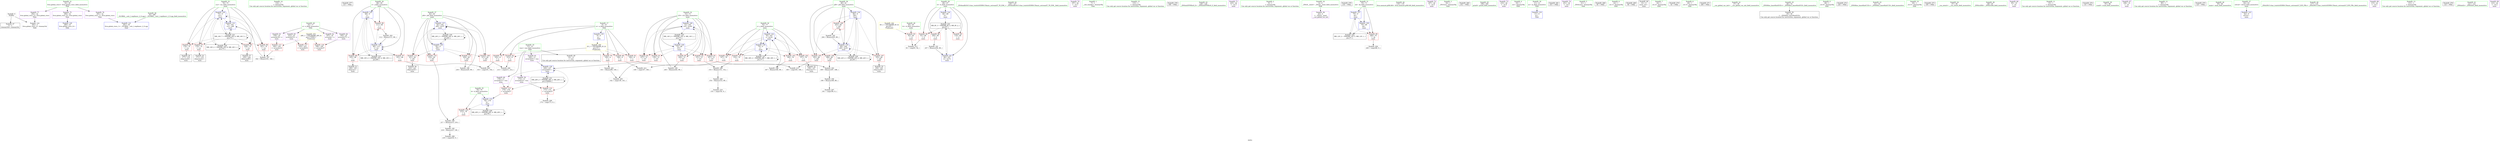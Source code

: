 digraph "SVFG" {
	label="SVFG";

	Node0x561cf7c30bc0 [shape=record,color=grey,label="{NodeID: 0\nNullPtr}"];
	Node0x561cf7c30bc0 -> Node0x561cf7c4cb10[style=solid];
	Node0x561cf7c30bc0 -> Node0x561cf7c52a00[style=solid];
	Node0x561cf7c4d4f0 [shape=record,color=red,label="{NodeID: 97\n170\<--74\n\<--cur\nmain\n}"];
	Node0x561cf7c4d4f0 -> Node0x561cf7c4e0a0[style=solid];
	Node0x561cf7c314b0 [shape=record,color=green,label="{NodeID: 14\n132\<--1\n\<--dummyObj\nCan only get source location for instruction, argument, global var or function.}"];
	Node0x561cf7c75530 [shape=record,color=black,label="{NodeID: 277\n125 = PHI()\n}"];
	Node0x561cf7c507e0 [shape=record,color=grey,label="{NodeID: 194\n190 = Binary(189, 89, )\n}"];
	Node0x561cf7c507e0 -> Node0x561cf7c58820[style=solid];
	Node0x561cf7c4d030 [shape=record,color=red,label="{NodeID: 111\n221\<--82\n\<--j44\nmain\n}"];
	Node0x561cf7c4d030 -> Node0x561cf7c4e310[style=solid];
	Node0x561cf7c32a50 [shape=record,color=green,label="{NodeID: 28\n64\<--65\ntt\<--tt_field_insensitive\nmain\n}"];
	Node0x561cf7c32a50 -> Node0x561cf7c4f990[style=solid];
	Node0x561cf7c589a0 [shape=record,color=grey,label="{NodeID: 208\n219 = cmp(218, 9, )\n}"];
	Node0x561cf7c52ca0 [shape=record,color=blue,label="{NodeID: 125\n68\<--9\ni\<--\nmain\n}"];
	Node0x561cf7c52ca0 -> Node0x561cf7c4fcd0[style=dashed];
	Node0x561cf7c52ca0 -> Node0x561cf7c4fda0[style=dashed];
	Node0x561cf7c52ca0 -> Node0x561cf7c4fe70[style=dashed];
	Node0x561cf7c52ca0 -> Node0x561cf7c52d70[style=dashed];
	Node0x561cf7c52ca0 -> Node0x561cf7c61ea0[style=dashed];
	Node0x561cf7c4c610 [shape=record,color=green,label="{NodeID: 42\n126\<--127\n_ZSt4endlIcSt11char_traitsIcEERSt13basic_ostreamIT_T0_ES6_\<--_ZSt4endlIcSt11char_traitsIcEERSt13basic_ostreamIT_T0_ES6__field_insensitive\n}"];
	Node0x561cf7c619a0 [shape=record,color=black,label="{NodeID: 222\nMR_8V_3 = PHI(MR_8V_4, MR_8V_2, )\npts\{67 \}\n}"];
	Node0x561cf7c619a0 -> Node0x561cf7c4fa60[style=dashed];
	Node0x561cf7c619a0 -> Node0x561cf7c4fb30[style=dashed];
	Node0x561cf7c619a0 -> Node0x561cf7c4fc00[style=dashed];
	Node0x561cf7c619a0 -> Node0x561cf7c539a0[style=dashed];
	Node0x561cf7c53800 [shape=record,color=blue,label="{NodeID: 139\n240\<--237\narrayidx61\<--\nmain\n}"];
	Node0x561cf7c53800 -> Node0x561cf7c4d2a0[style=dashed];
	Node0x561cf7c53800 -> Node0x561cf7c52440[style=dashed];
	Node0x561cf7c53800 -> Node0x561cf7c53800[style=dashed];
	Node0x561cf7c53800 -> Node0x561cf7c646a0[style=dashed];
	Node0x561cf7c4e310 [shape=record,color=black,label="{NodeID: 56\n222\<--221\nidxprom52\<--\nmain\n}"];
	Node0x561cf7c4ee70 [shape=record,color=purple,label="{NodeID: 70\n197\<--26\n\<--.str.3\nmain\n}"];
	Node0x561cf7c4fa60 [shape=record,color=red,label="{NodeID: 84\n91\<--66\n\<--it\nmain\n}"];
	Node0x561cf7c4fa60 -> Node0x561cf7c59120[style=solid];
	Node0x561cf7c2fcd0 [shape=record,color=green,label="{NodeID: 1\n7\<--1\n__dso_handle\<--dummyObj\nGlob }"];
	Node0x561cf7c4d5c0 [shape=record,color=red,label="{NodeID: 98\n176\<--74\n\<--cur\nmain\n}"];
	Node0x561cf7c4d5c0 -> Node0x561cf7c4e170[style=solid];
	Node0x561cf7c32240 [shape=record,color=green,label="{NodeID: 15\n133\<--1\n\<--dummyObj\nCan only get source location for instruction, argument, global var or function.}"];
	Node0x561cf7c75600 [shape=record,color=black,label="{NodeID: 278\n198 = PHI()\n}"];
	Node0x561cf7c50960 [shape=record,color=grey,label="{NodeID: 195\n218 = Binary(217, 89, )\n}"];
	Node0x561cf7c50960 -> Node0x561cf7c589a0[style=solid];
	Node0x561cf7c4d100 [shape=record,color=red,label="{NodeID: 112\n229\<--82\n\<--j44\nmain\n}"];
	Node0x561cf7c4d100 -> Node0x561cf7c50f60[style=solid];
	Node0x561cf7c32b20 [shape=record,color=green,label="{NodeID: 29\n66\<--67\nit\<--it_field_insensitive\nmain\n}"];
	Node0x561cf7c32b20 -> Node0x561cf7c4fa60[style=solid];
	Node0x561cf7c32b20 -> Node0x561cf7c4fb30[style=solid];
	Node0x561cf7c32b20 -> Node0x561cf7c4fc00[style=solid];
	Node0x561cf7c32b20 -> Node0x561cf7c52bd0[style=solid];
	Node0x561cf7c32b20 -> Node0x561cf7c539a0[style=solid];
	Node0x561cf7c58b20 [shape=record,color=grey,label="{NodeID: 209\n174 = cmp(173, 9, )\n}"];
	Node0x561cf7c52d70 [shape=record,color=blue,label="{NodeID: 126\n68\<--112\ni\<--inc\nmain\n}"];
	Node0x561cf7c52d70 -> Node0x561cf7c4fcd0[style=dashed];
	Node0x561cf7c52d70 -> Node0x561cf7c4fda0[style=dashed];
	Node0x561cf7c52d70 -> Node0x561cf7c4fe70[style=dashed];
	Node0x561cf7c52d70 -> Node0x561cf7c52d70[style=dashed];
	Node0x561cf7c52d70 -> Node0x561cf7c61ea0[style=dashed];
	Node0x561cf7c4c710 [shape=record,color=green,label="{NodeID: 43\n128\<--129\n_ZNSolsEPFRSoS_E\<--_ZNSolsEPFRSoS_E_field_insensitive\n}"];
	Node0x561cf7c61ea0 [shape=record,color=black,label="{NodeID: 223\nMR_10V_2 = PHI(MR_10V_4, MR_10V_1, )\npts\{69 \}\n}"];
	Node0x561cf7c61ea0 -> Node0x561cf7c52ca0[style=dashed];
	Node0x561cf7c538d0 [shape=record,color=blue,label="{NodeID: 140\n72\<--245\ni10\<--inc64\nmain\n}"];
	Node0x561cf7c538d0 -> Node0x561cf7c50010[style=dashed];
	Node0x561cf7c538d0 -> Node0x561cf7c500e0[style=dashed];
	Node0x561cf7c538d0 -> Node0x561cf7c501b0[style=dashed];
	Node0x561cf7c538d0 -> Node0x561cf7c50280[style=dashed];
	Node0x561cf7c538d0 -> Node0x561cf7c50350[style=dashed];
	Node0x561cf7c538d0 -> Node0x561cf7c538d0[style=dashed];
	Node0x561cf7c538d0 -> Node0x561cf7c628a0[style=dashed];
	Node0x561cf7c4e3e0 [shape=record,color=black,label="{NodeID: 57\n239\<--238\nidxprom60\<--\nmain\n}"];
	Node0x561cf7c4ef40 [shape=record,color=purple,label="{NodeID: 71\n225\<--26\n\<--.str.3\nmain\n}"];
	Node0x561cf7c4fb30 [shape=record,color=red,label="{NodeID: 85\n119\<--66\n\<--it\nmain\n}"];
	Node0x561cf7c31010 [shape=record,color=green,label="{NodeID: 2\n9\<--1\n\<--dummyObj\nCan only get source location for instruction, argument, global var or function.}"];
	Node0x561cf7c4d690 [shape=record,color=red,label="{NodeID: 99\n238\<--74\n\<--cur\nmain\n}"];
	Node0x561cf7c4d690 -> Node0x561cf7c4e3e0[style=solid];
	Node0x561cf7c32310 [shape=record,color=green,label="{NodeID: 16\n4\<--6\n_ZStL8__ioinit\<--_ZStL8__ioinit_field_insensitive\nGlob }"];
	Node0x561cf7c32310 -> Node0x561cf7c4e4b0[style=solid];
	Node0x561cf7c756d0 [shape=record,color=black,label="{NodeID: 279\n234 = PHI()\n}"];
	Node0x561cf7c50ae0 [shape=record,color=grey,label="{NodeID: 196\n217 = Binary(215, 216, )\n}"];
	Node0x561cf7c50ae0 -> Node0x561cf7c50960[style=solid];
	Node0x561cf7c4d1d0 [shape=record,color=red,label="{NodeID: 113\n160\<--159\n\<--arrayidx18\nmain\n}"];
	Node0x561cf7c4d1d0 -> Node0x561cf7c50c60[style=solid];
	Node0x561cf7c32bf0 [shape=record,color=green,label="{NodeID: 30\n68\<--69\ni\<--i_field_insensitive\nmain\n}"];
	Node0x561cf7c32bf0 -> Node0x561cf7c4fcd0[style=solid];
	Node0x561cf7c32bf0 -> Node0x561cf7c4fda0[style=solid];
	Node0x561cf7c32bf0 -> Node0x561cf7c4fe70[style=solid];
	Node0x561cf7c32bf0 -> Node0x561cf7c52ca0[style=solid];
	Node0x561cf7c32bf0 -> Node0x561cf7c52d70[style=solid];
	Node0x561cf7c58ca0 [shape=record,color=grey,label="{NodeID: 210\n155 = cmp(154, 9, )\n}"];
	Node0x561cf7c52e40 [shape=record,color=blue,label="{NodeID: 127\n70\<--9\nok\<--\nmain\n}"];
	Node0x561cf7c52e40 -> Node0x561cf7c4ff40[style=dashed];
	Node0x561cf7c52e40 -> Node0x561cf7c53730[style=dashed];
	Node0x561cf7c52e40 -> Node0x561cf7c623a0[style=dashed];
	Node0x561cf7c4c810 [shape=record,color=green,label="{NodeID: 44\n134\<--135\nllvm.memset.p0i8.i64\<--llvm.memset.p0i8.i64_field_insensitive\n}"];
	Node0x561cf7c623a0 [shape=record,color=black,label="{NodeID: 224\nMR_12V_2 = PHI(MR_12V_5, MR_12V_1, )\npts\{71 \}\n}"];
	Node0x561cf7c623a0 -> Node0x561cf7c52e40[style=dashed];
	Node0x561cf7c539a0 [shape=record,color=blue,label="{NodeID: 141\n66\<--257\nit\<--inc72\nmain\n}"];
	Node0x561cf7c539a0 -> Node0x561cf7c619a0[style=dashed];
	Node0x561cf7c4e4b0 [shape=record,color=purple,label="{NodeID: 58\n43\<--4\n\<--_ZStL8__ioinit\n__cxx_global_var_init\n}"];
	Node0x561cf7c4f010 [shape=record,color=purple,label="{NodeID: 72\n207\<--28\n\<--.str.4\nmain\n}"];
	Node0x561cf7c4fc00 [shape=record,color=red,label="{NodeID: 86\n256\<--66\n\<--it\nmain\n}"];
	Node0x561cf7c4fc00 -> Node0x561cf7c56010[style=solid];
	Node0x561cf7c310a0 [shape=record,color=green,label="{NodeID: 3\n18\<--1\n_ZSt3cin\<--dummyObj\nGlob }"];
	Node0x561cf7c4d760 [shape=record,color=red,label="{NodeID: 100\n147\<--76\n\<--j\nmain\n}"];
	Node0x561cf7c4d760 -> Node0x561cf7c58fa0[style=solid];
	Node0x561cf7c323e0 [shape=record,color=green,label="{NodeID: 17\n8\<--10\nn\<--n_field_insensitive\nGlob }"];
	Node0x561cf7c323e0 -> Node0x561cf7c4f580[style=solid];
	Node0x561cf7c323e0 -> Node0x561cf7c4f650[style=solid];
	Node0x561cf7c323e0 -> Node0x561cf7c4f720[style=solid];
	Node0x561cf7c323e0 -> Node0x561cf7c4f7f0[style=solid];
	Node0x561cf7c323e0 -> Node0x561cf7c4f8c0[style=solid];
	Node0x561cf7c323e0 -> Node0x561cf7c52630[style=solid];
	Node0x561cf7c757d0 [shape=record,color=black,label="{NodeID: 280\n252 = PHI()\n}"];
	Node0x561cf7c50c60 [shape=record,color=grey,label="{NodeID: 197\n162 = Binary(161, 160, )\n}"];
	Node0x561cf7c50c60 -> Node0x561cf7c53180[style=solid];
	Node0x561cf7c4d2a0 [shape=record,color=red,label="{NodeID: 114\n173\<--172\n\<--arrayidx23\nmain\n}"];
	Node0x561cf7c4d2a0 -> Node0x561cf7c58b20[style=solid];
	Node0x561cf7c32cc0 [shape=record,color=green,label="{NodeID: 31\n70\<--71\nok\<--ok_field_insensitive\nmain\n}"];
	Node0x561cf7c32cc0 -> Node0x561cf7c4ff40[style=solid];
	Node0x561cf7c32cc0 -> Node0x561cf7c52e40[style=solid];
	Node0x561cf7c32cc0 -> Node0x561cf7c53730[style=solid];
	Node0x561cf7c58e20 [shape=record,color=grey,label="{NodeID: 211\n185 = cmp(183, 184, )\n}"];
	Node0x561cf7c52f10 [shape=record,color=blue,label="{NodeID: 128\n72\<--89\ni10\<--\nmain\n}"];
	Node0x561cf7c52f10 -> Node0x561cf7c50010[style=dashed];
	Node0x561cf7c52f10 -> Node0x561cf7c500e0[style=dashed];
	Node0x561cf7c52f10 -> Node0x561cf7c501b0[style=dashed];
	Node0x561cf7c52f10 -> Node0x561cf7c50280[style=dashed];
	Node0x561cf7c52f10 -> Node0x561cf7c50350[style=dashed];
	Node0x561cf7c52f10 -> Node0x561cf7c538d0[style=dashed];
	Node0x561cf7c52f10 -> Node0x561cf7c628a0[style=dashed];
	Node0x561cf7c4c910 [shape=record,color=green,label="{NodeID: 45\n199\<--200\nprintf\<--printf_field_insensitive\n}"];
	Node0x561cf7c628a0 [shape=record,color=black,label="{NodeID: 225\nMR_14V_2 = PHI(MR_14V_4, MR_14V_1, )\npts\{73 \}\n}"];
	Node0x561cf7c628a0 -> Node0x561cf7c52f10[style=dashed];
	Node0x561cf7c4e580 [shape=record,color=purple,label="{NodeID: 59\n172\<--13\narrayidx23\<--was\nmain\n}"];
	Node0x561cf7c4e580 -> Node0x561cf7c4d2a0[style=solid];
	Node0x561cf7c4f0e0 [shape=record,color=purple,label="{NodeID: 73\n233\<--28\n\<--.str.4\nmain\n}"];
	Node0x561cf7c69150 [shape=record,color=yellow,style=double,label="{NodeID: 253\n28V_1 = ENCHI(MR_28V_0)\npts\{170000 \}\nFun[main]}"];
	Node0x561cf7c69150 -> Node0x561cf7c4d1d0[style=dashed];
	Node0x561cf7c69150 -> Node0x561cf7c524d0[style=dashed];
	Node0x561cf7c69150 -> Node0x561cf7c52560[style=dashed];
	Node0x561cf7c4fcd0 [shape=record,color=red,label="{NodeID: 87\n101\<--68\n\<--i\nmain\n}"];
	Node0x561cf7c4fcd0 -> Node0x561cf7c58220[style=solid];
	Node0x561cf7c32040 [shape=record,color=green,label="{NodeID: 4\n19\<--1\n.str\<--dummyObj\nGlob }"];
	Node0x561cf7c4d830 [shape=record,color=red,label="{NodeID: 101\n152\<--76\n\<--j\nmain\n}"];
	Node0x561cf7c4d830 -> Node0x561cf7c55d10[style=solid];
	Node0x561cf7c331e0 [shape=record,color=green,label="{NodeID: 18\n11\<--12\nm\<--m_field_insensitive\nGlob }"];
	Node0x561cf7c331e0 -> Node0x561cf7c52700[style=solid];
	Node0x561cf7c75930 [shape=record,color=black,label="{NodeID: 281\n253 = PHI()\n}"];
	Node0x561cf7c50de0 [shape=record,color=grey,label="{NodeID: 198\n167 = Binary(166, 89, )\n}"];
	Node0x561cf7c50de0 -> Node0x561cf7c53250[style=solid];
	Node0x561cf7c52440 [shape=record,color=red,label="{NodeID: 115\n179\<--178\n\<--arrayidx27\nmain\n}"];
	Node0x561cf7c52440 -> Node0x561cf7c53320[style=solid];
	Node0x561cf7c4be80 [shape=record,color=green,label="{NodeID: 32\n72\<--73\ni10\<--i10_field_insensitive\nmain\n}"];
	Node0x561cf7c4be80 -> Node0x561cf7c50010[style=solid];
	Node0x561cf7c4be80 -> Node0x561cf7c500e0[style=solid];
	Node0x561cf7c4be80 -> Node0x561cf7c501b0[style=solid];
	Node0x561cf7c4be80 -> Node0x561cf7c50280[style=solid];
	Node0x561cf7c4be80 -> Node0x561cf7c50350[style=solid];
	Node0x561cf7c4be80 -> Node0x561cf7c52f10[style=solid];
	Node0x561cf7c4be80 -> Node0x561cf7c538d0[style=solid];
	Node0x561cf7c58fa0 [shape=record,color=grey,label="{NodeID: 212\n149 = cmp(147, 148, )\n}"];
	Node0x561cf7c52fe0 [shape=record,color=blue,label="{NodeID: 129\n74\<--9\ncur\<--\nmain\n}"];
	Node0x561cf7c52fe0 -> Node0x561cf7c4d420[style=dashed];
	Node0x561cf7c52fe0 -> Node0x561cf7c4d4f0[style=dashed];
	Node0x561cf7c52fe0 -> Node0x561cf7c4d5c0[style=dashed];
	Node0x561cf7c52fe0 -> Node0x561cf7c4d690[style=dashed];
	Node0x561cf7c52fe0 -> Node0x561cf7c52fe0[style=dashed];
	Node0x561cf7c52fe0 -> Node0x561cf7c53180[style=dashed];
	Node0x561cf7c52fe0 -> Node0x561cf7c614a0[style=dashed];
	Node0x561cf7c52fe0 -> Node0x561cf7c62da0[style=dashed];
	Node0x561cf7c4ca10 [shape=record,color=green,label="{NodeID: 46\n34\<--286\n_GLOBAL__sub_I_vepifanov_2_0.cpp\<--_GLOBAL__sub_I_vepifanov_2_0.cpp_field_insensitive\n}"];
	Node0x561cf7c4ca10 -> Node0x561cf7c52900[style=solid];
	Node0x561cf7c62da0 [shape=record,color=black,label="{NodeID: 226\nMR_16V_2 = PHI(MR_16V_8, MR_16V_1, )\npts\{75 \}\n}"];
	Node0x561cf7c62da0 -> Node0x561cf7c52fe0[style=dashed];
	Node0x561cf7c62da0 -> Node0x561cf7c62da0[style=dashed];
	Node0x561cf7c4e650 [shape=record,color=purple,label="{NodeID: 60\n178\<--13\narrayidx27\<--was\nmain\n}"];
	Node0x561cf7c4e650 -> Node0x561cf7c52440[style=solid];
	Node0x561cf7c673a0 [shape=record,color=yellow,style=double,label="{NodeID: 240\n2V_1 = ENCHI(MR_2V_0)\npts\{10 \}\nFun[main]}"];
	Node0x561cf7c673a0 -> Node0x561cf7c4f580[style=dashed];
	Node0x561cf7c673a0 -> Node0x561cf7c4f650[style=dashed];
	Node0x561cf7c673a0 -> Node0x561cf7c4f720[style=dashed];
	Node0x561cf7c673a0 -> Node0x561cf7c4f7f0[style=dashed];
	Node0x561cf7c673a0 -> Node0x561cf7c4f8c0[style=dashed];
	Node0x561cf7c4f1b0 [shape=record,color=purple,label="{NodeID: 74\n251\<--30\n\<--.str.5\nmain\n}"];
	Node0x561cf7c4fda0 [shape=record,color=red,label="{NodeID: 88\n105\<--68\n\<--i\nmain\n}"];
	Node0x561cf7c4fda0 -> Node0x561cf7c4df00[style=solid];
	Node0x561cf7c320d0 [shape=record,color=green,label="{NodeID: 5\n21\<--1\n_ZSt4cout\<--dummyObj\nGlob }"];
	Node0x561cf7c74bd0 [shape=record,color=black,label="{NodeID: 268\n85 = PHI()\n}"];
	Node0x561cf7c4d900 [shape=record,color=red,label="{NodeID: 102\n157\<--76\n\<--j\nmain\n}"];
	Node0x561cf7c4d900 -> Node0x561cf7c4dfd0[style=solid];
	Node0x561cf7c332b0 [shape=record,color=green,label="{NodeID: 19\n13\<--15\nwas\<--was_field_insensitive\nGlob }"];
	Node0x561cf7c332b0 -> Node0x561cf7c4dd00[style=solid];
	Node0x561cf7c332b0 -> Node0x561cf7c4e580[style=solid];
	Node0x561cf7c332b0 -> Node0x561cf7c4e650[style=solid];
	Node0x561cf7c332b0 -> Node0x561cf7c4e720[style=solid];
	Node0x561cf7c50f60 [shape=record,color=grey,label="{NodeID: 199\n230 = Binary(229, 89, )\n}"];
	Node0x561cf7c50f60 -> Node0x561cf7c53660[style=solid];
	Node0x561cf7c524d0 [shape=record,color=red,label="{NodeID: 116\n196\<--195\n\<--arrayidx37\nmain\n}"];
	Node0x561cf7c4bf10 [shape=record,color=green,label="{NodeID: 33\n74\<--75\ncur\<--cur_field_insensitive\nmain\n}"];
	Node0x561cf7c4bf10 -> Node0x561cf7c4d420[style=solid];
	Node0x561cf7c4bf10 -> Node0x561cf7c4d4f0[style=solid];
	Node0x561cf7c4bf10 -> Node0x561cf7c4d5c0[style=solid];
	Node0x561cf7c4bf10 -> Node0x561cf7c4d690[style=solid];
	Node0x561cf7c4bf10 -> Node0x561cf7c52fe0[style=solid];
	Node0x561cf7c4bf10 -> Node0x561cf7c53180[style=solid];
	Node0x561cf7c59120 [shape=record,color=grey,label="{NodeID: 213\n93 = cmp(91, 92, )\n}"];
	Node0x561cf7c530b0 [shape=record,color=blue,label="{NodeID: 130\n76\<--9\nj\<--\nmain\n}"];
	Node0x561cf7c530b0 -> Node0x561cf7c4d760[style=dashed];
	Node0x561cf7c530b0 -> Node0x561cf7c4d830[style=dashed];
	Node0x561cf7c530b0 -> Node0x561cf7c4d900[style=dashed];
	Node0x561cf7c530b0 -> Node0x561cf7c4d9d0[style=dashed];
	Node0x561cf7c530b0 -> Node0x561cf7c530b0[style=dashed];
	Node0x561cf7c530b0 -> Node0x561cf7c53250[style=dashed];
	Node0x561cf7c530b0 -> Node0x561cf7c632a0[style=dashed];
	Node0x561cf7c4cb10 [shape=record,color=black,label="{NodeID: 47\n2\<--3\ndummyVal\<--dummyVal\n}"];
	Node0x561cf7c632a0 [shape=record,color=black,label="{NodeID: 227\nMR_18V_2 = PHI(MR_18V_7, MR_18V_1, )\npts\{77 \}\n}"];
	Node0x561cf7c632a0 -> Node0x561cf7c530b0[style=dashed];
	Node0x561cf7c632a0 -> Node0x561cf7c632a0[style=dashed];
	Node0x561cf7c4e720 [shape=record,color=purple,label="{NodeID: 61\n240\<--13\narrayidx61\<--was\nmain\n}"];
	Node0x561cf7c4e720 -> Node0x561cf7c53800[style=solid];
	Node0x561cf7c4f280 [shape=record,color=purple,label="{NodeID: 75\n290\<--32\nllvm.global_ctors_0\<--llvm.global_ctors\nGlob }"];
	Node0x561cf7c4f280 -> Node0x561cf7c52800[style=solid];
	Node0x561cf7c4fe70 [shape=record,color=red,label="{NodeID: 89\n111\<--68\n\<--i\nmain\n}"];
	Node0x561cf7c4fe70 -> Node0x561cf7c580e0[style=solid];
	Node0x561cf7c30de0 [shape=record,color=green,label="{NodeID: 6\n22\<--1\n.str.1\<--dummyObj\nGlob }"];
	Node0x561cf7c74cd0 [shape=record,color=black,label="{NodeID: 269\n96 = PHI()\n}"];
	Node0x561cf7c4d9d0 [shape=record,color=red,label="{NodeID: 103\n166\<--76\n\<--j\nmain\n}"];
	Node0x561cf7c4d9d0 -> Node0x561cf7c50de0[style=solid];
	Node0x561cf7c33380 [shape=record,color=green,label="{NodeID: 20\n16\<--17\nx\<--x_field_insensitive\nGlob }"];
	Node0x561cf7c33380 -> Node0x561cf7c4e7f0[style=solid];
	Node0x561cf7c33380 -> Node0x561cf7c4e8c0[style=solid];
	Node0x561cf7c33380 -> Node0x561cf7c4e990[style=solid];
	Node0x561cf7c33380 -> Node0x561cf7c4ea60[style=solid];
	Node0x561cf7c510e0 [shape=record,color=grey,label="{NodeID: 200\n154 = Binary(153, 89, )\n}"];
	Node0x561cf7c510e0 -> Node0x561cf7c58ca0[style=solid];
	Node0x561cf7c52560 [shape=record,color=red,label="{NodeID: 117\n224\<--223\n\<--arrayidx53\nmain\n}"];
	Node0x561cf7c4bfa0 [shape=record,color=green,label="{NodeID: 34\n76\<--77\nj\<--j_field_insensitive\nmain\n}"];
	Node0x561cf7c4bfa0 -> Node0x561cf7c4d760[style=solid];
	Node0x561cf7c4bfa0 -> Node0x561cf7c4d830[style=solid];
	Node0x561cf7c4bfa0 -> Node0x561cf7c4d900[style=solid];
	Node0x561cf7c4bfa0 -> Node0x561cf7c4d9d0[style=solid];
	Node0x561cf7c4bfa0 -> Node0x561cf7c530b0[style=solid];
	Node0x561cf7c4bfa0 -> Node0x561cf7c53250[style=solid];
	Node0x561cf7c53180 [shape=record,color=blue,label="{NodeID: 131\n74\<--162\ncur\<--add\nmain\n}"];
	Node0x561cf7c53180 -> Node0x561cf7c614a0[style=dashed];
	Node0x561cf7c4dc30 [shape=record,color=black,label="{NodeID: 48\n61\<--9\nmain_ret\<--\nmain\n}"];
	Node0x561cf7c637a0 [shape=record,color=black,label="{NodeID: 228\nMR_20V_2 = PHI(MR_20V_4, MR_20V_1, )\npts\{79 \}\n}"];
	Node0x561cf7c637a0 -> Node0x561cf7c53320[style=dashed];
	Node0x561cf7c637a0 -> Node0x561cf7c637a0[style=dashed];
	Node0x561cf7c4e7f0 [shape=record,color=purple,label="{NodeID: 62\n107\<--16\narrayidx\<--x\nmain\n}"];
	Node0x561cf7c67fa0 [shape=record,color=yellow,style=double,label="{NodeID: 242\n6V_1 = ENCHI(MR_6V_0)\npts\{65 \}\nFun[main]}"];
	Node0x561cf7c67fa0 -> Node0x561cf7c4f990[style=dashed];
	Node0x561cf7c4f380 [shape=record,color=purple,label="{NodeID: 76\n291\<--32\nllvm.global_ctors_1\<--llvm.global_ctors\nGlob }"];
	Node0x561cf7c4f380 -> Node0x561cf7c52900[style=solid];
	Node0x561cf7c4ff40 [shape=record,color=red,label="{NodeID: 90\n248\<--70\n\<--ok\nmain\n}"];
	Node0x561cf7c4ff40 -> Node0x561cf7c583a0[style=solid];
	Node0x561cf7c30e70 [shape=record,color=green,label="{NodeID: 7\n24\<--1\n.str.2\<--dummyObj\nGlob }"];
	Node0x561cf7c74dd0 [shape=record,color=black,label="{NodeID: 270\n44 = PHI()\n}"];
	Node0x561cf7c4daa0 [shape=record,color=red,label="{NodeID: 104\n215\<--78\n\<--k\nmain\n}"];
	Node0x561cf7c4daa0 -> Node0x561cf7c50ae0[style=solid];
	Node0x561cf7c33450 [shape=record,color=green,label="{NodeID: 21\n32\<--36\nllvm.global_ctors\<--llvm.global_ctors_field_insensitive\nGlob }"];
	Node0x561cf7c33450 -> Node0x561cf7c4f280[style=solid];
	Node0x561cf7c33450 -> Node0x561cf7c4f380[style=solid];
	Node0x561cf7c33450 -> Node0x561cf7c4f480[style=solid];
	Node0x561cf7c51260 [shape=record,color=grey,label="{NodeID: 201\n141 = Binary(89, 140, )\n}"];
	Node0x561cf7c51260 -> Node0x561cf7c58520[style=solid];
	Node0x561cf7c52630 [shape=record,color=blue,label="{NodeID: 118\n8\<--9\nn\<--\nGlob }"];
	Node0x561cf7c52630 -> Node0x561cf7c673a0[style=dashed];
	Node0x561cf7c4c030 [shape=record,color=green,label="{NodeID: 35\n78\<--79\nk\<--k_field_insensitive\nmain\n}"];
	Node0x561cf7c4c030 -> Node0x561cf7c4daa0[style=solid];
	Node0x561cf7c4c030 -> Node0x561cf7c53320[style=solid];
	Node0x561cf7c53250 [shape=record,color=blue,label="{NodeID: 132\n76\<--167\nj\<--inc20\nmain\n}"];
	Node0x561cf7c53250 -> Node0x561cf7c4d760[style=dashed];
	Node0x561cf7c53250 -> Node0x561cf7c4d830[style=dashed];
	Node0x561cf7c53250 -> Node0x561cf7c4d900[style=dashed];
	Node0x561cf7c53250 -> Node0x561cf7c4d9d0[style=dashed];
	Node0x561cf7c53250 -> Node0x561cf7c530b0[style=dashed];
	Node0x561cf7c53250 -> Node0x561cf7c53250[style=dashed];
	Node0x561cf7c53250 -> Node0x561cf7c632a0[style=dashed];
	Node0x561cf7c4dd00 [shape=record,color=black,label="{NodeID: 49\n14\<--13\n\<--was\nCan only get source location for instruction, argument, global var or function.}"];
	Node0x561cf7c63ca0 [shape=record,color=black,label="{NodeID: 229\nMR_22V_2 = PHI(MR_22V_6, MR_22V_1, )\npts\{81 \}\n}"];
	Node0x561cf7c63ca0 -> Node0x561cf7c533f0[style=dashed];
	Node0x561cf7c63ca0 -> Node0x561cf7c63ca0[style=dashed];
	Node0x561cf7c4e8c0 [shape=record,color=purple,label="{NodeID: 63\n159\<--16\narrayidx18\<--x\nmain\n}"];
	Node0x561cf7c4e8c0 -> Node0x561cf7c4d1d0[style=solid];
	Node0x561cf7c4f480 [shape=record,color=purple,label="{NodeID: 77\n292\<--32\nllvm.global_ctors_2\<--llvm.global_ctors\nGlob }"];
	Node0x561cf7c4f480 -> Node0x561cf7c52a00[style=solid];
	Node0x561cf7c50010 [shape=record,color=red,label="{NodeID: 91\n139\<--72\n\<--i10\nmain\n}"];
	Node0x561cf7c50010 -> Node0x561cf7c58520[style=solid];
	Node0x561cf7c30f00 [shape=record,color=green,label="{NodeID: 8\n26\<--1\n.str.3\<--dummyObj\nGlob }"];
	Node0x561cf7c74ed0 [shape=record,color=black,label="{NodeID: 271\n208 = PHI()\n}"];
	Node0x561cf7c4db70 [shape=record,color=red,label="{NodeID: 105\n183\<--80\n\<--j28\nmain\n}"];
	Node0x561cf7c4db70 -> Node0x561cf7c58e20[style=solid];
	Node0x561cf7c33520 [shape=record,color=green,label="{NodeID: 22\n37\<--38\n__cxx_global_var_init\<--__cxx_global_var_init_field_insensitive\n}"];
	Node0x561cf7c580e0 [shape=record,color=grey,label="{NodeID: 202\n112 = Binary(111, 89, )\n}"];
	Node0x561cf7c580e0 -> Node0x561cf7c52d70[style=solid];
	Node0x561cf7c52700 [shape=record,color=blue,label="{NodeID: 119\n11\<--9\nm\<--\nGlob }"];
	Node0x561cf7c4c100 [shape=record,color=green,label="{NodeID: 36\n80\<--81\nj28\<--j28_field_insensitive\nmain\n}"];
	Node0x561cf7c4c100 -> Node0x561cf7c4db70[style=solid];
	Node0x561cf7c4c100 -> Node0x561cf7c4cc20[style=solid];
	Node0x561cf7c4c100 -> Node0x561cf7c4ccf0[style=solid];
	Node0x561cf7c4c100 -> Node0x561cf7c4cdc0[style=solid];
	Node0x561cf7c4c100 -> Node0x561cf7c533f0[style=solid];
	Node0x561cf7c4c100 -> Node0x561cf7c534c0[style=solid];
	Node0x561cf7c53320 [shape=record,color=blue,label="{NodeID: 133\n78\<--179\nk\<--\nmain\n}"];
	Node0x561cf7c53320 -> Node0x561cf7c4daa0[style=dashed];
	Node0x561cf7c53320 -> Node0x561cf7c637a0[style=dashed];
	Node0x561cf7c4de00 [shape=record,color=black,label="{NodeID: 50\n45\<--46\n\<--_ZNSt8ios_base4InitD1Ev\nCan only get source location for instruction, argument, global var or function.}"];
	Node0x561cf7c641a0 [shape=record,color=black,label="{NodeID: 230\nMR_24V_2 = PHI(MR_24V_6, MR_24V_1, )\npts\{83 \}\n}"];
	Node0x561cf7c641a0 -> Node0x561cf7c53590[style=dashed];
	Node0x561cf7c641a0 -> Node0x561cf7c641a0[style=dashed];
	Node0x561cf7c4e990 [shape=record,color=purple,label="{NodeID: 64\n195\<--16\narrayidx37\<--x\nmain\n}"];
	Node0x561cf7c4e990 -> Node0x561cf7c524d0[style=solid];
	Node0x561cf7c4f580 [shape=record,color=red,label="{NodeID: 78\n102\<--8\n\<--n\nmain\n}"];
	Node0x561cf7c4f580 -> Node0x561cf7c58220[style=solid];
	Node0x561cf7c500e0 [shape=record,color=red,label="{NodeID: 92\n151\<--72\n\<--i10\nmain\n}"];
	Node0x561cf7c500e0 -> Node0x561cf7c55d10[style=solid];
	Node0x561cf7c315e0 [shape=record,color=green,label="{NodeID: 9\n28\<--1\n.str.4\<--dummyObj\nGlob }"];
	Node0x561cf7c74fd0 [shape=record,color=black,label="{NodeID: 272\n226 = PHI()\n}"];
	Node0x561cf7c55d10 [shape=record,color=grey,label="{NodeID: 189\n153 = Binary(151, 152, )\n}"];
	Node0x561cf7c55d10 -> Node0x561cf7c510e0[style=solid];
	Node0x561cf7c4cc20 [shape=record,color=red,label="{NodeID: 106\n188\<--80\n\<--j28\nmain\n}"];
	Node0x561cf7c4cc20 -> Node0x561cf7c50660[style=solid];
	Node0x561cf7c32640 [shape=record,color=green,label="{NodeID: 23\n41\<--42\n_ZNSt8ios_base4InitC1Ev\<--_ZNSt8ios_base4InitC1Ev_field_insensitive\n}"];
	Node0x561cf7c58220 [shape=record,color=grey,label="{NodeID: 203\n103 = cmp(101, 102, )\n}"];
	Node0x561cf7c52800 [shape=record,color=blue,label="{NodeID: 120\n290\<--33\nllvm.global_ctors_0\<--\nGlob }"];
	Node0x561cf7c4c1d0 [shape=record,color=green,label="{NodeID: 37\n82\<--83\nj44\<--j44_field_insensitive\nmain\n}"];
	Node0x561cf7c4c1d0 -> Node0x561cf7c4ce90[style=solid];
	Node0x561cf7c4c1d0 -> Node0x561cf7c4cf60[style=solid];
	Node0x561cf7c4c1d0 -> Node0x561cf7c4d030[style=solid];
	Node0x561cf7c4c1d0 -> Node0x561cf7c4d100[style=solid];
	Node0x561cf7c4c1d0 -> Node0x561cf7c53590[style=solid];
	Node0x561cf7c4c1d0 -> Node0x561cf7c53660[style=solid];
	Node0x561cf7c533f0 [shape=record,color=blue,label="{NodeID: 134\n80\<--9\nj28\<--\nmain\n}"];
	Node0x561cf7c533f0 -> Node0x561cf7c4db70[style=dashed];
	Node0x561cf7c533f0 -> Node0x561cf7c4cc20[style=dashed];
	Node0x561cf7c533f0 -> Node0x561cf7c4ccf0[style=dashed];
	Node0x561cf7c533f0 -> Node0x561cf7c4cdc0[style=dashed];
	Node0x561cf7c533f0 -> Node0x561cf7c534c0[style=dashed];
	Node0x561cf7c533f0 -> Node0x561cf7c63ca0[style=dashed];
	Node0x561cf7c4df00 [shape=record,color=black,label="{NodeID: 51\n106\<--105\nidxprom\<--\nmain\n}"];
	Node0x561cf7c646a0 [shape=record,color=black,label="{NodeID: 231\nMR_26V_2 = PHI(MR_26V_3, MR_26V_1, )\npts\{150000 \}\n}"];
	Node0x561cf7c646a0 -> Node0x561cf7c4d2a0[style=dashed];
	Node0x561cf7c646a0 -> Node0x561cf7c52440[style=dashed];
	Node0x561cf7c646a0 -> Node0x561cf7c53800[style=dashed];
	Node0x561cf7c646a0 -> Node0x561cf7c646a0[style=dashed];
	Node0x561cf7c4ea60 [shape=record,color=purple,label="{NodeID: 65\n223\<--16\narrayidx53\<--x\nmain\n}"];
	Node0x561cf7c4ea60 -> Node0x561cf7c52560[style=solid];
	Node0x561cf7c4f650 [shape=record,color=red,label="{NodeID: 79\n140\<--8\n\<--n\nmain\n}"];
	Node0x561cf7c4f650 -> Node0x561cf7c51260[style=solid];
	Node0x561cf7c501b0 [shape=record,color=red,label="{NodeID: 93\n187\<--72\n\<--i10\nmain\n}"];
	Node0x561cf7c501b0 -> Node0x561cf7c50660[style=solid];
	Node0x561cf7c31670 [shape=record,color=green,label="{NodeID: 10\n30\<--1\n.str.5\<--dummyObj\nGlob }"];
	Node0x561cf7c750d0 [shape=record,color=black,label="{NodeID: 273\n109 = PHI()\n}"];
	Node0x561cf7c55e90 [shape=record,color=grey,label="{NodeID: 190\n245 = Binary(244, 89, )\n}"];
	Node0x561cf7c55e90 -> Node0x561cf7c538d0[style=solid];
	Node0x561cf7c4ccf0 [shape=record,color=red,label="{NodeID: 107\n193\<--80\n\<--j28\nmain\n}"];
	Node0x561cf7c4ccf0 -> Node0x561cf7c4e240[style=solid];
	Node0x561cf7c32710 [shape=record,color=green,label="{NodeID: 24\n47\<--48\n__cxa_atexit\<--__cxa_atexit_field_insensitive\n}"];
	Node0x561cf7c583a0 [shape=record,color=grey,label="{NodeID: 204\n249 = cmp(248, 9, )\n}"];
	Node0x561cf7c52900 [shape=record,color=blue,label="{NodeID: 121\n291\<--34\nllvm.global_ctors_1\<--_GLOBAL__sub_I_vepifanov_2_0.cpp\nGlob }"];
	Node0x561cf7c4c2a0 [shape=record,color=green,label="{NodeID: 38\n86\<--87\n_ZNSirsERi\<--_ZNSirsERi_field_insensitive\n}"];
	Node0x561cf7c534c0 [shape=record,color=blue,label="{NodeID: 135\n80\<--204\nj28\<--inc41\nmain\n}"];
	Node0x561cf7c534c0 -> Node0x561cf7c4db70[style=dashed];
	Node0x561cf7c534c0 -> Node0x561cf7c4cc20[style=dashed];
	Node0x561cf7c534c0 -> Node0x561cf7c4ccf0[style=dashed];
	Node0x561cf7c534c0 -> Node0x561cf7c4cdc0[style=dashed];
	Node0x561cf7c534c0 -> Node0x561cf7c534c0[style=dashed];
	Node0x561cf7c534c0 -> Node0x561cf7c63ca0[style=dashed];
	Node0x561cf7c4dfd0 [shape=record,color=black,label="{NodeID: 52\n158\<--157\nidxprom17\<--\nmain\n}"];
	Node0x561cf7c4eb30 [shape=record,color=purple,label="{NodeID: 66\n95\<--19\n\<--.str\nmain\n}"];
	Node0x561cf7c4f720 [shape=record,color=red,label="{NodeID: 80\n148\<--8\n\<--n\nmain\n}"];
	Node0x561cf7c4f720 -> Node0x561cf7c58fa0[style=solid];
	Node0x561cf7c50280 [shape=record,color=red,label="{NodeID: 94\n237\<--72\n\<--i10\nmain\n}"];
	Node0x561cf7c50280 -> Node0x561cf7c53800[style=solid];
	Node0x561cf7c31740 [shape=record,color=green,label="{NodeID: 11\n33\<--1\n\<--dummyObj\nCan only get source location for instruction, argument, global var or function.}"];
	Node0x561cf7c751d0 [shape=record,color=black,label="{NodeID: 274\n116 = PHI()\n}"];
	Node0x561cf7c56010 [shape=record,color=grey,label="{NodeID: 191\n257 = Binary(256, 89, )\n}"];
	Node0x561cf7c56010 -> Node0x561cf7c539a0[style=solid];
	Node0x561cf7c4cdc0 [shape=record,color=red,label="{NodeID: 108\n203\<--80\n\<--j28\nmain\n}"];
	Node0x561cf7c4cdc0 -> Node0x561cf7c504e0[style=solid];
	Node0x561cf7c327e0 [shape=record,color=green,label="{NodeID: 25\n46\<--52\n_ZNSt8ios_base4InitD1Ev\<--_ZNSt8ios_base4InitD1Ev_field_insensitive\n}"];
	Node0x561cf7c327e0 -> Node0x561cf7c4de00[style=solid];
	Node0x561cf7c58520 [shape=record,color=grey,label="{NodeID: 205\n142 = cmp(139, 141, )\n}"];
	Node0x561cf7c52a00 [shape=record,color=blue, style = dotted,label="{NodeID: 122\n292\<--3\nllvm.global_ctors_2\<--dummyVal\nGlob }"];
	Node0x561cf7c4c370 [shape=record,color=green,label="{NodeID: 39\n97\<--98\nscanf\<--scanf_field_insensitive\n}"];
	Node0x561cf7c53590 [shape=record,color=blue,label="{NodeID: 136\n82\<--9\nj44\<--\nmain\n}"];
	Node0x561cf7c53590 -> Node0x561cf7c4ce90[style=dashed];
	Node0x561cf7c53590 -> Node0x561cf7c4cf60[style=dashed];
	Node0x561cf7c53590 -> Node0x561cf7c4d030[style=dashed];
	Node0x561cf7c53590 -> Node0x561cf7c4d100[style=dashed];
	Node0x561cf7c53590 -> Node0x561cf7c53660[style=dashed];
	Node0x561cf7c53590 -> Node0x561cf7c641a0[style=dashed];
	Node0x561cf7c4e0a0 [shape=record,color=black,label="{NodeID: 53\n171\<--170\nidxprom22\<--\nmain\n}"];
	Node0x561cf7c4ec00 [shape=record,color=purple,label="{NodeID: 67\n108\<--19\n\<--.str\nmain\n}"];
	Node0x561cf7c4f7f0 [shape=record,color=red,label="{NodeID: 81\n184\<--8\n\<--n\nmain\n}"];
	Node0x561cf7c4f7f0 -> Node0x561cf7c58e20[style=solid];
	Node0x561cf7c50350 [shape=record,color=red,label="{NodeID: 95\n244\<--72\n\<--i10\nmain\n}"];
	Node0x561cf7c50350 -> Node0x561cf7c55e90[style=solid];
	Node0x561cf7c31310 [shape=record,color=green,label="{NodeID: 12\n89\<--1\n\<--dummyObj\nCan only get source location for instruction, argument, global var or function.}"];
	Node0x561cf7c75330 [shape=record,color=black,label="{NodeID: 275\n120 = PHI()\n}"];
	Node0x561cf7c504e0 [shape=record,color=grey,label="{NodeID: 192\n204 = Binary(203, 89, )\n}"];
	Node0x561cf7c504e0 -> Node0x561cf7c534c0[style=solid];
	Node0x561cf7c4ce90 [shape=record,color=red,label="{NodeID: 109\n211\<--82\n\<--j44\nmain\n}"];
	Node0x561cf7c4ce90 -> Node0x561cf7c586a0[style=solid];
	Node0x561cf7c328b0 [shape=record,color=green,label="{NodeID: 26\n59\<--60\nmain\<--main_field_insensitive\n}"];
	Node0x561cf7c586a0 [shape=record,color=grey,label="{NodeID: 206\n213 = cmp(211, 212, )\n}"];
	Node0x561cf7c52b00 [shape=record,color=blue,label="{NodeID: 123\n62\<--9\nretval\<--\nmain\n}"];
	Node0x561cf7c4c440 [shape=record,color=green,label="{NodeID: 40\n117\<--118\n_ZStlsISt11char_traitsIcEERSt13basic_ostreamIcT_ES5_PKc\<--_ZStlsISt11char_traitsIcEERSt13basic_ostreamIcT_ES5_PKc_field_insensitive\n}"];
	Node0x561cf7c53660 [shape=record,color=blue,label="{NodeID: 137\n82\<--230\nj44\<--inc57\nmain\n}"];
	Node0x561cf7c53660 -> Node0x561cf7c4ce90[style=dashed];
	Node0x561cf7c53660 -> Node0x561cf7c4cf60[style=dashed];
	Node0x561cf7c53660 -> Node0x561cf7c4d030[style=dashed];
	Node0x561cf7c53660 -> Node0x561cf7c4d100[style=dashed];
	Node0x561cf7c53660 -> Node0x561cf7c53660[style=dashed];
	Node0x561cf7c53660 -> Node0x561cf7c641a0[style=dashed];
	Node0x561cf7c4e170 [shape=record,color=black,label="{NodeID: 54\n177\<--176\nidxprom26\<--\nmain\n}"];
	Node0x561cf7c4ecd0 [shape=record,color=purple,label="{NodeID: 68\n115\<--22\n\<--.str.1\nmain\n}"];
	Node0x561cf7c4f8c0 [shape=record,color=red,label="{NodeID: 82\n212\<--8\n\<--n\nmain\n}"];
	Node0x561cf7c4f8c0 -> Node0x561cf7c586a0[style=solid];
	Node0x561cf7c4d420 [shape=record,color=red,label="{NodeID: 96\n161\<--74\n\<--cur\nmain\n}"];
	Node0x561cf7c4d420 -> Node0x561cf7c50c60[style=solid];
	Node0x561cf7c313e0 [shape=record,color=green,label="{NodeID: 13\n131\<--1\n\<--dummyObj\nCan only get source location for instruction, argument, global var or function.}"];
	Node0x561cf7c75430 [shape=record,color=black,label="{NodeID: 276\n124 = PHI()\n}"];
	Node0x561cf7c50660 [shape=record,color=grey,label="{NodeID: 193\n189 = Binary(187, 188, )\n}"];
	Node0x561cf7c50660 -> Node0x561cf7c507e0[style=solid];
	Node0x561cf7c4cf60 [shape=record,color=red,label="{NodeID: 110\n216\<--82\n\<--j44\nmain\n}"];
	Node0x561cf7c4cf60 -> Node0x561cf7c50ae0[style=solid];
	Node0x561cf7c32980 [shape=record,color=green,label="{NodeID: 27\n62\<--63\nretval\<--retval_field_insensitive\nmain\n}"];
	Node0x561cf7c32980 -> Node0x561cf7c52b00[style=solid];
	Node0x561cf7c58820 [shape=record,color=grey,label="{NodeID: 207\n191 = cmp(190, 9, )\n}"];
	Node0x561cf7c52bd0 [shape=record,color=blue,label="{NodeID: 124\n66\<--89\nit\<--\nmain\n}"];
	Node0x561cf7c52bd0 -> Node0x561cf7c619a0[style=dashed];
	Node0x561cf7c4c510 [shape=record,color=green,label="{NodeID: 41\n121\<--122\n_ZNSolsEi\<--_ZNSolsEi_field_insensitive\n}"];
	Node0x561cf7c614a0 [shape=record,color=black,label="{NodeID: 221\nMR_16V_7 = PHI(MR_16V_6, MR_16V_5, )\npts\{75 \}\n}"];
	Node0x561cf7c614a0 -> Node0x561cf7c4d420[style=dashed];
	Node0x561cf7c614a0 -> Node0x561cf7c4d4f0[style=dashed];
	Node0x561cf7c614a0 -> Node0x561cf7c4d5c0[style=dashed];
	Node0x561cf7c614a0 -> Node0x561cf7c4d690[style=dashed];
	Node0x561cf7c614a0 -> Node0x561cf7c52fe0[style=dashed];
	Node0x561cf7c614a0 -> Node0x561cf7c53180[style=dashed];
	Node0x561cf7c614a0 -> Node0x561cf7c614a0[style=dashed];
	Node0x561cf7c614a0 -> Node0x561cf7c62da0[style=dashed];
	Node0x561cf7c53730 [shape=record,color=blue,label="{NodeID: 138\n70\<--89\nok\<--\nmain\n}"];
	Node0x561cf7c53730 -> Node0x561cf7c4ff40[style=dashed];
	Node0x561cf7c53730 -> Node0x561cf7c623a0[style=dashed];
	Node0x561cf7c4e240 [shape=record,color=black,label="{NodeID: 55\n194\<--193\nidxprom36\<--\nmain\n}"];
	Node0x561cf7c4eda0 [shape=record,color=purple,label="{NodeID: 69\n123\<--24\n\<--.str.2\nmain\n}"];
	Node0x561cf7c4f990 [shape=record,color=red,label="{NodeID: 83\n92\<--64\n\<--tt\nmain\n}"];
	Node0x561cf7c4f990 -> Node0x561cf7c59120[style=solid];
}
